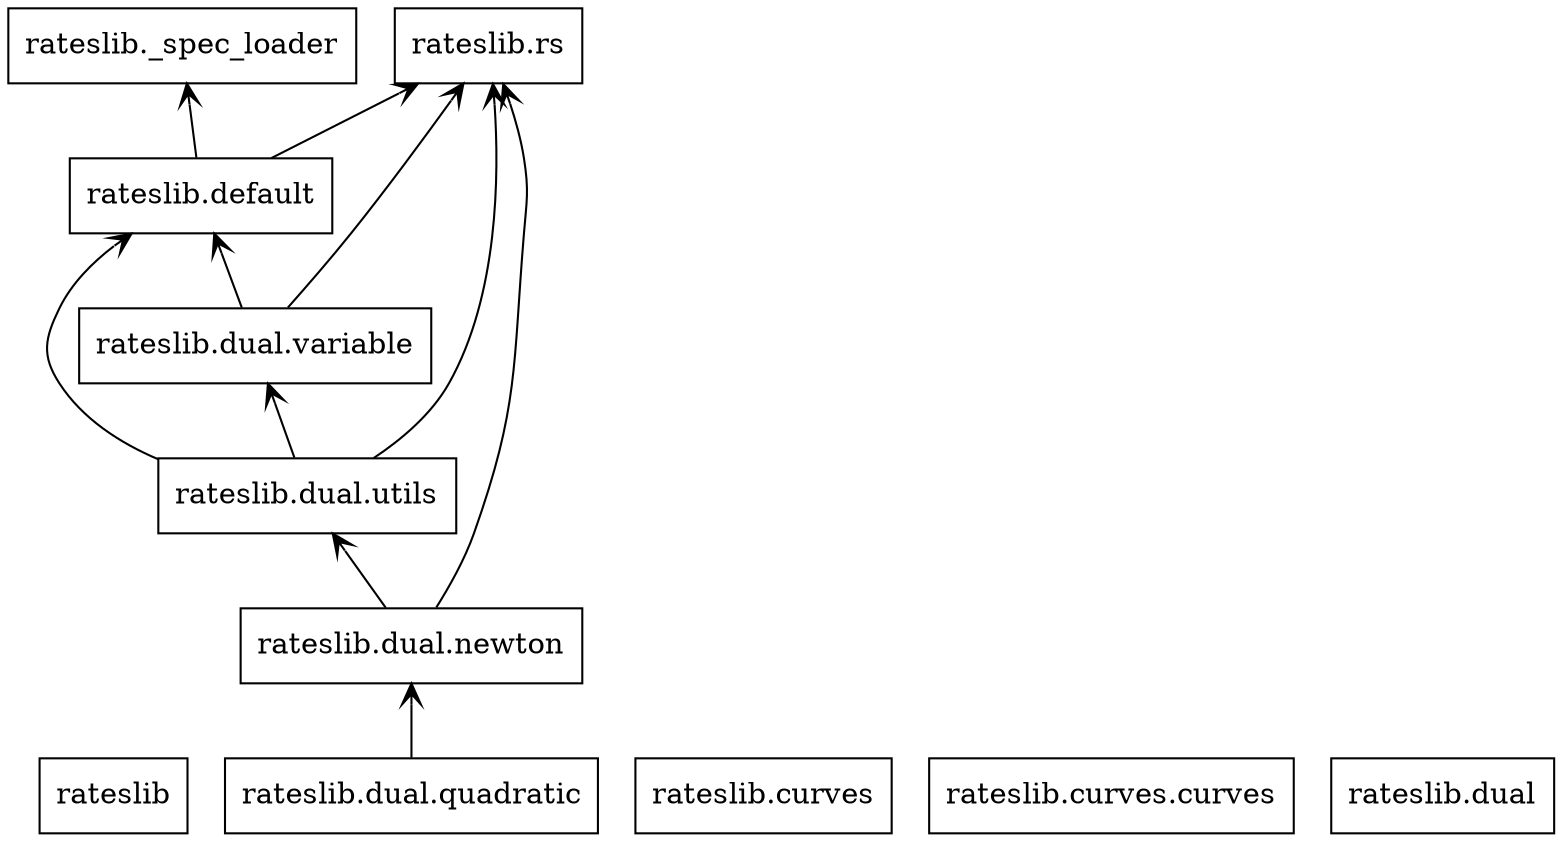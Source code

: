 digraph "packages" {
rankdir=BT
charset="utf-8"
"rateslib" [color="black", label=<rateslib>, shape="box", style="solid"];
"rateslib._spec_loader" [color="black", label=<rateslib._spec_loader>, shape="box", style="solid"];
"rateslib.curves" [color="black", label=<rateslib.curves>, shape="box", style="solid"];
"rateslib.curves.curves" [color="black", label=<rateslib.curves.curves>, shape="box", style="solid"];
"rateslib.default" [color="black", label=<rateslib.default>, shape="box", style="solid"];
"rateslib.dual" [color="black", label=<rateslib.dual>, shape="box", style="solid"];
"rateslib.dual.newton" [color="black", label=<rateslib.dual.newton>, shape="box", style="solid"];
"rateslib.dual.quadratic" [color="black", label=<rateslib.dual.quadratic>, shape="box", style="solid"];
"rateslib.dual.utils" [color="black", label=<rateslib.dual.utils>, shape="box", style="solid"];
"rateslib.dual.variable" [color="black", label=<rateslib.dual.variable>, shape="box", style="solid"];
"rateslib.rs" [color="black", label=<rateslib.rs>, shape="box", style="solid"];
"rateslib.default" -> "rateslib._spec_loader" [arrowhead="open", arrowtail="none"];
"rateslib.default" -> "rateslib.rs" [arrowhead="open", arrowtail="none"];
"rateslib.dual.newton" -> "rateslib.dual.utils" [arrowhead="open", arrowtail="none"];
"rateslib.dual.newton" -> "rateslib.rs" [arrowhead="open", arrowtail="none"];
"rateslib.dual.quadratic" -> "rateslib.dual.newton" [arrowhead="open", arrowtail="none"];
"rateslib.dual.utils" -> "rateslib.default" [arrowhead="open", arrowtail="none"];
"rateslib.dual.utils" -> "rateslib.dual.variable" [arrowhead="open", arrowtail="none"];
"rateslib.dual.utils" -> "rateslib.rs" [arrowhead="open", arrowtail="none"];
"rateslib.dual.variable" -> "rateslib.default" [arrowhead="open", arrowtail="none"];
"rateslib.dual.variable" -> "rateslib.rs" [arrowhead="open", arrowtail="none"];
}
